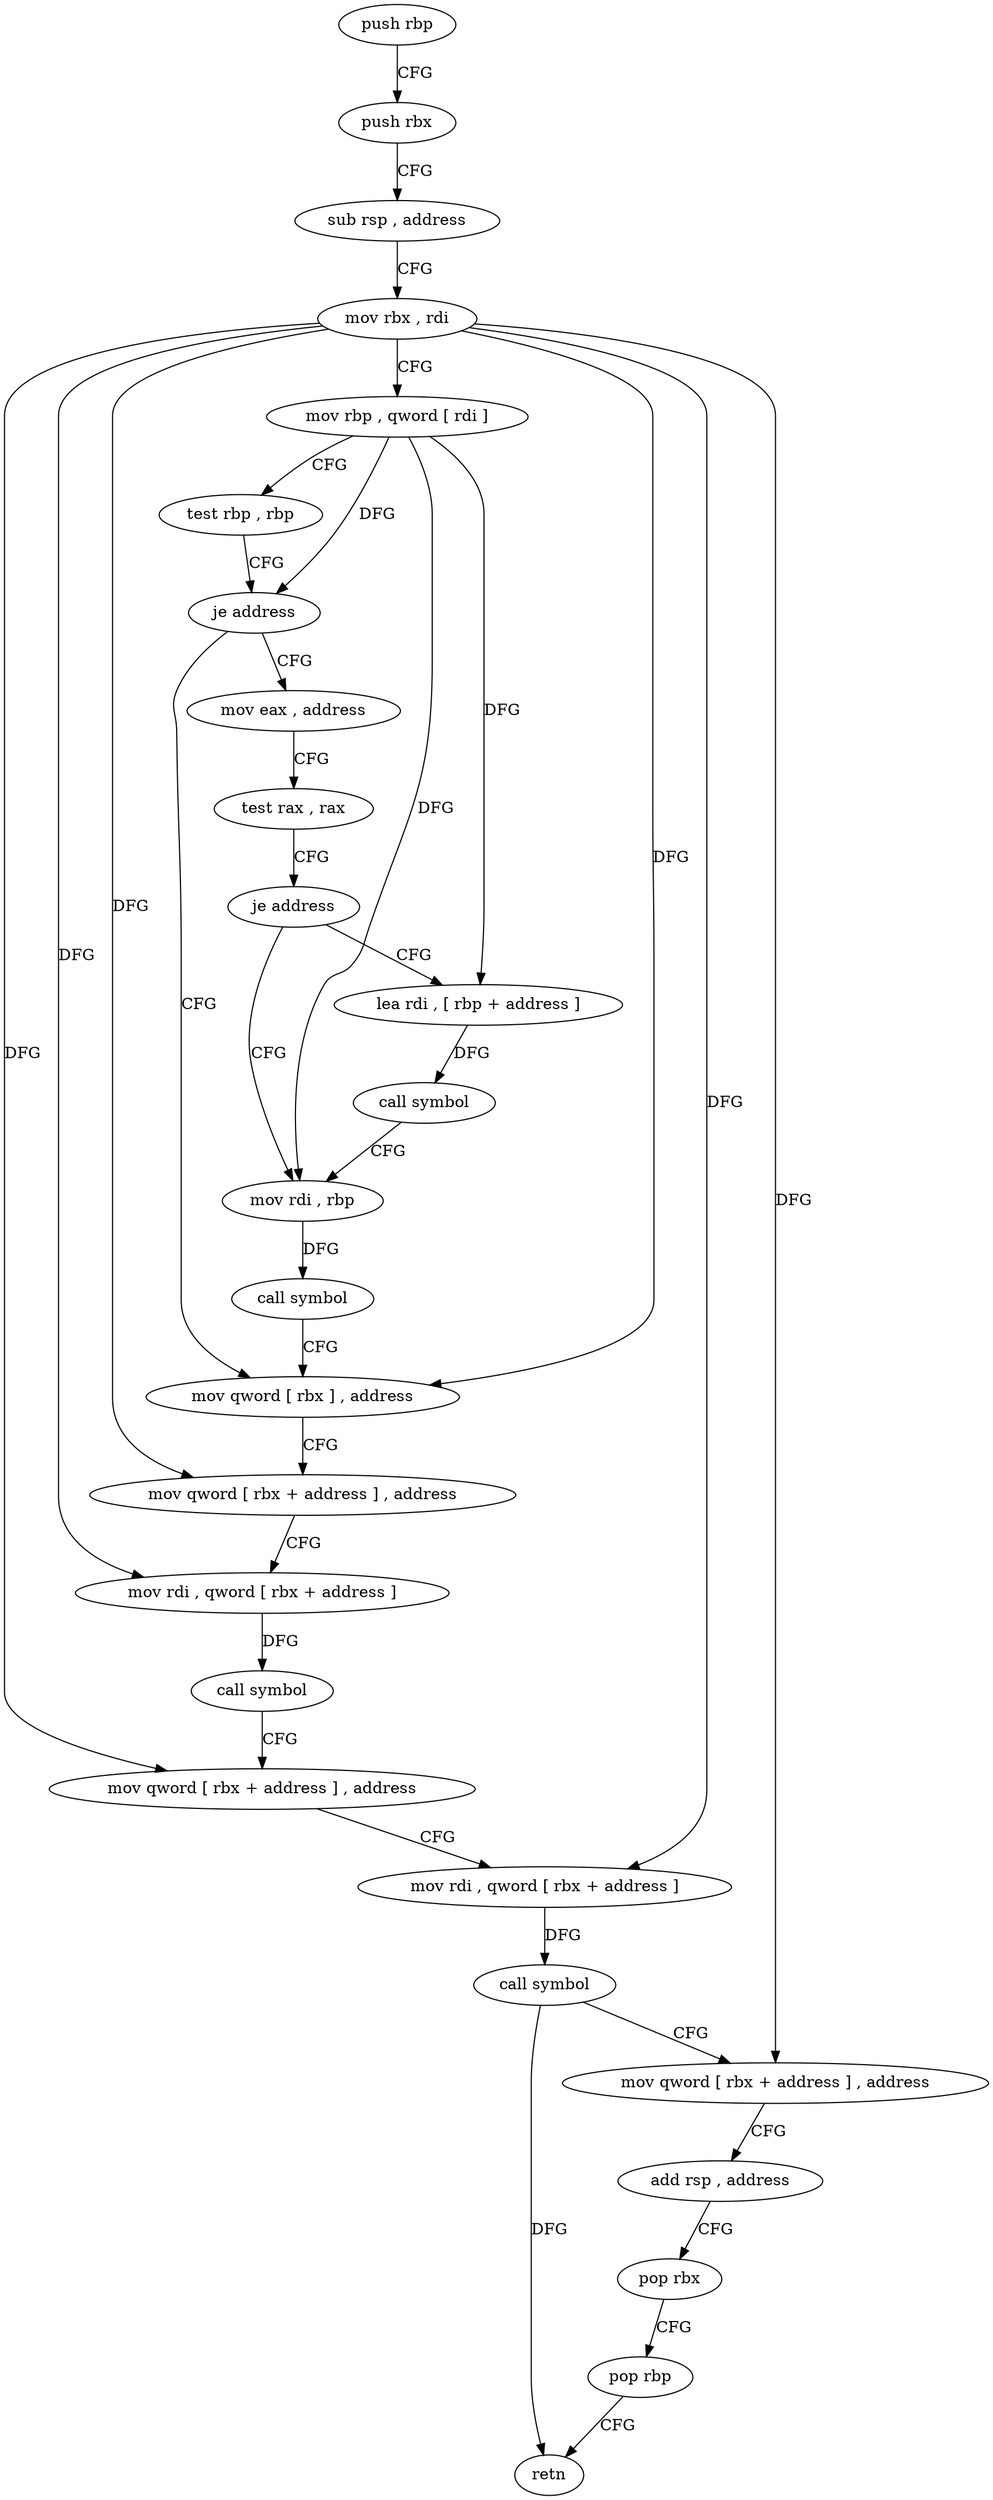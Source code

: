 digraph "func" {
"4372566" [label = "push rbp" ]
"4372567" [label = "push rbx" ]
"4372568" [label = "sub rsp , address" ]
"4372572" [label = "mov rbx , rdi" ]
"4372575" [label = "mov rbp , qword [ rdi ]" ]
"4372578" [label = "test rbp , rbp" ]
"4372581" [label = "je address" ]
"4372613" [label = "mov qword [ rbx ] , address" ]
"4372583" [label = "mov eax , address" ]
"4372620" [label = "mov qword [ rbx + address ] , address" ]
"4372628" [label = "mov rdi , qword [ rbx + address ]" ]
"4372632" [label = "call symbol" ]
"4372637" [label = "mov qword [ rbx + address ] , address" ]
"4372645" [label = "mov rdi , qword [ rbx + address ]" ]
"4372649" [label = "call symbol" ]
"4372654" [label = "mov qword [ rbx + address ] , address" ]
"4372662" [label = "add rsp , address" ]
"4372666" [label = "pop rbx" ]
"4372667" [label = "pop rbp" ]
"4372668" [label = "retn" ]
"4372588" [label = "test rax , rax" ]
"4372591" [label = "je address" ]
"4372605" [label = "mov rdi , rbp" ]
"4372593" [label = "lea rdi , [ rbp + address ]" ]
"4372608" [label = "call symbol" ]
"4372600" [label = "call symbol" ]
"4372566" -> "4372567" [ label = "CFG" ]
"4372567" -> "4372568" [ label = "CFG" ]
"4372568" -> "4372572" [ label = "CFG" ]
"4372572" -> "4372575" [ label = "CFG" ]
"4372572" -> "4372613" [ label = "DFG" ]
"4372572" -> "4372620" [ label = "DFG" ]
"4372572" -> "4372628" [ label = "DFG" ]
"4372572" -> "4372637" [ label = "DFG" ]
"4372572" -> "4372645" [ label = "DFG" ]
"4372572" -> "4372654" [ label = "DFG" ]
"4372575" -> "4372578" [ label = "CFG" ]
"4372575" -> "4372581" [ label = "DFG" ]
"4372575" -> "4372605" [ label = "DFG" ]
"4372575" -> "4372593" [ label = "DFG" ]
"4372578" -> "4372581" [ label = "CFG" ]
"4372581" -> "4372613" [ label = "CFG" ]
"4372581" -> "4372583" [ label = "CFG" ]
"4372613" -> "4372620" [ label = "CFG" ]
"4372583" -> "4372588" [ label = "CFG" ]
"4372620" -> "4372628" [ label = "CFG" ]
"4372628" -> "4372632" [ label = "DFG" ]
"4372632" -> "4372637" [ label = "CFG" ]
"4372637" -> "4372645" [ label = "CFG" ]
"4372645" -> "4372649" [ label = "DFG" ]
"4372649" -> "4372654" [ label = "CFG" ]
"4372649" -> "4372668" [ label = "DFG" ]
"4372654" -> "4372662" [ label = "CFG" ]
"4372662" -> "4372666" [ label = "CFG" ]
"4372666" -> "4372667" [ label = "CFG" ]
"4372667" -> "4372668" [ label = "CFG" ]
"4372588" -> "4372591" [ label = "CFG" ]
"4372591" -> "4372605" [ label = "CFG" ]
"4372591" -> "4372593" [ label = "CFG" ]
"4372605" -> "4372608" [ label = "DFG" ]
"4372593" -> "4372600" [ label = "DFG" ]
"4372608" -> "4372613" [ label = "CFG" ]
"4372600" -> "4372605" [ label = "CFG" ]
}
